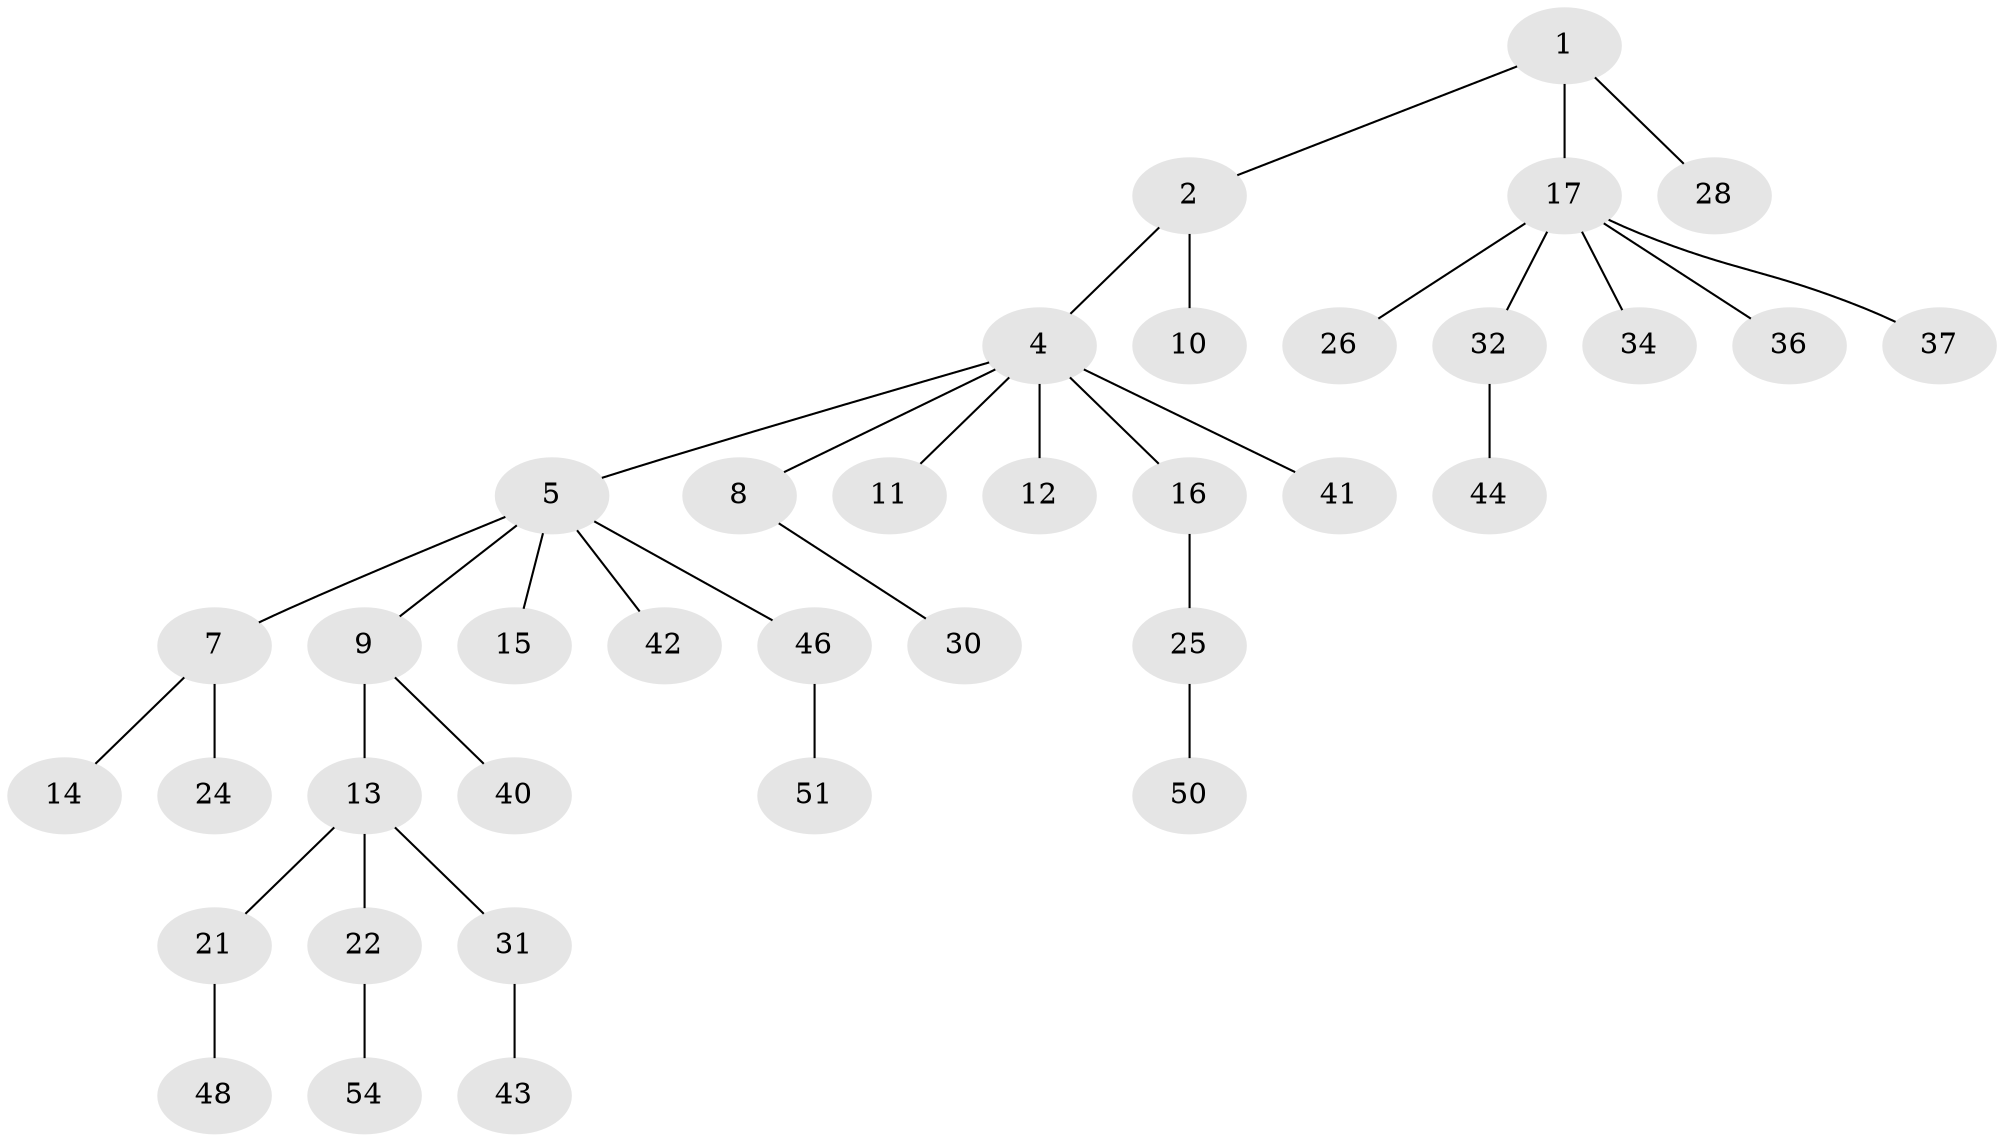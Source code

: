 // original degree distribution, {4: 0.07407407407407407, 3: 0.09259259259259259, 2: 0.2777777777777778, 5: 0.018518518518518517, 7: 0.018518518518518517, 1: 0.5, 6: 0.018518518518518517}
// Generated by graph-tools (version 1.1) at 2025/11/02/27/25 16:11:26]
// undirected, 37 vertices, 36 edges
graph export_dot {
graph [start="1"]
  node [color=gray90,style=filled];
  1 [super="+53"];
  2 [super="+3"];
  4 [super="+6"];
  5 [super="+38"];
  7 [super="+45"];
  8 [super="+20"];
  9 [super="+27"];
  10;
  11;
  12 [super="+18"];
  13 [super="+19"];
  14 [super="+47"];
  15;
  16;
  17 [super="+23"];
  21 [super="+39"];
  22;
  24;
  25 [super="+29"];
  26;
  28;
  30 [super="+33"];
  31;
  32 [super="+35"];
  34;
  36;
  37;
  40;
  41 [super="+49"];
  42;
  43;
  44;
  46;
  48;
  50 [super="+52"];
  51;
  54;
  1 -- 2;
  1 -- 17;
  1 -- 28;
  2 -- 10;
  2 -- 4;
  4 -- 5;
  4 -- 8;
  4 -- 11;
  4 -- 16;
  4 -- 41;
  4 -- 12;
  5 -- 7;
  5 -- 9;
  5 -- 15;
  5 -- 42;
  5 -- 46;
  7 -- 14;
  7 -- 24;
  8 -- 30;
  9 -- 13;
  9 -- 40;
  13 -- 22;
  13 -- 31;
  13 -- 21;
  16 -- 25;
  17 -- 26;
  17 -- 32;
  17 -- 34;
  17 -- 36;
  17 -- 37;
  21 -- 48;
  22 -- 54;
  25 -- 50;
  31 -- 43;
  32 -- 44;
  46 -- 51;
}
